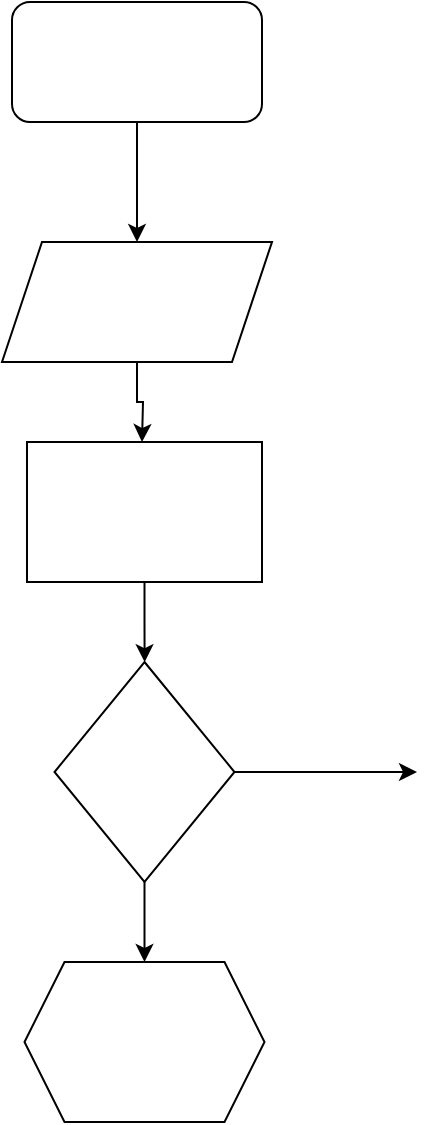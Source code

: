 <mxfile version="22.0.4" type="github">
  <diagram id="C5RBs43oDa-KdzZeNtuy" name="Page-1">
    <mxGraphModel dx="954" dy="594" grid="1" gridSize="10" guides="1" tooltips="1" connect="1" arrows="1" fold="1" page="1" pageScale="1" pageWidth="827" pageHeight="1169" math="0" shadow="0">
      <root>
        <mxCell id="WIyWlLk6GJQsqaUBKTNV-0" />
        <mxCell id="WIyWlLk6GJQsqaUBKTNV-1" parent="WIyWlLk6GJQsqaUBKTNV-0" />
        <mxCell id="fl4PL2wpEhBERIYH_MPt-14" value="" style="edgeStyle=orthogonalEdgeStyle;rounded=0;orthogonalLoop=1;jettySize=auto;html=1;" edge="1" parent="WIyWlLk6GJQsqaUBKTNV-1" source="fl4PL2wpEhBERIYH_MPt-5" target="fl4PL2wpEhBERIYH_MPt-6">
          <mxGeometry relative="1" as="geometry" />
        </mxCell>
        <mxCell id="fl4PL2wpEhBERIYH_MPt-5" value="" style="rounded=1;whiteSpace=wrap;html=1;" vertex="1" parent="WIyWlLk6GJQsqaUBKTNV-1">
          <mxGeometry x="210" y="80" width="125" height="60" as="geometry" />
        </mxCell>
        <mxCell id="fl4PL2wpEhBERIYH_MPt-15" value="" style="edgeStyle=orthogonalEdgeStyle;rounded=0;orthogonalLoop=1;jettySize=auto;html=1;" edge="1" parent="WIyWlLk6GJQsqaUBKTNV-1" source="fl4PL2wpEhBERIYH_MPt-6">
          <mxGeometry relative="1" as="geometry">
            <mxPoint x="275" y="300" as="targetPoint" />
          </mxGeometry>
        </mxCell>
        <mxCell id="fl4PL2wpEhBERIYH_MPt-6" value="" style="shape=parallelogram;perimeter=parallelogramPerimeter;whiteSpace=wrap;html=1;fixedSize=1;" vertex="1" parent="WIyWlLk6GJQsqaUBKTNV-1">
          <mxGeometry x="205" y="200" width="135" height="60" as="geometry" />
        </mxCell>
        <mxCell id="fl4PL2wpEhBERIYH_MPt-19" value="" style="edgeStyle=orthogonalEdgeStyle;rounded=0;orthogonalLoop=1;jettySize=auto;html=1;" edge="1" parent="WIyWlLk6GJQsqaUBKTNV-1" source="fl4PL2wpEhBERIYH_MPt-10">
          <mxGeometry relative="1" as="geometry">
            <mxPoint x="412.5" y="465" as="targetPoint" />
          </mxGeometry>
        </mxCell>
        <mxCell id="fl4PL2wpEhBERIYH_MPt-20" value="" style="edgeStyle=orthogonalEdgeStyle;rounded=0;orthogonalLoop=1;jettySize=auto;html=1;" edge="1" parent="WIyWlLk6GJQsqaUBKTNV-1" source="fl4PL2wpEhBERIYH_MPt-10" target="fl4PL2wpEhBERIYH_MPt-11">
          <mxGeometry relative="1" as="geometry" />
        </mxCell>
        <mxCell id="fl4PL2wpEhBERIYH_MPt-10" value="" style="rhombus;whiteSpace=wrap;html=1;" vertex="1" parent="WIyWlLk6GJQsqaUBKTNV-1">
          <mxGeometry x="231.25" y="410" width="90" height="110" as="geometry" />
        </mxCell>
        <mxCell id="fl4PL2wpEhBERIYH_MPt-11" value="" style="shape=hexagon;perimeter=hexagonPerimeter2;whiteSpace=wrap;html=1;fixedSize=1;" vertex="1" parent="WIyWlLk6GJQsqaUBKTNV-1">
          <mxGeometry x="216.25" y="560" width="120" height="80" as="geometry" />
        </mxCell>
        <mxCell id="fl4PL2wpEhBERIYH_MPt-21" value="" style="edgeStyle=orthogonalEdgeStyle;rounded=0;orthogonalLoop=1;jettySize=auto;html=1;" edge="1" parent="WIyWlLk6GJQsqaUBKTNV-1" source="fl4PL2wpEhBERIYH_MPt-17" target="fl4PL2wpEhBERIYH_MPt-10">
          <mxGeometry relative="1" as="geometry" />
        </mxCell>
        <mxCell id="fl4PL2wpEhBERIYH_MPt-17" value="" style="rounded=0;whiteSpace=wrap;html=1;" vertex="1" parent="WIyWlLk6GJQsqaUBKTNV-1">
          <mxGeometry x="217.5" y="300" width="117.5" height="70" as="geometry" />
        </mxCell>
      </root>
    </mxGraphModel>
  </diagram>
</mxfile>

